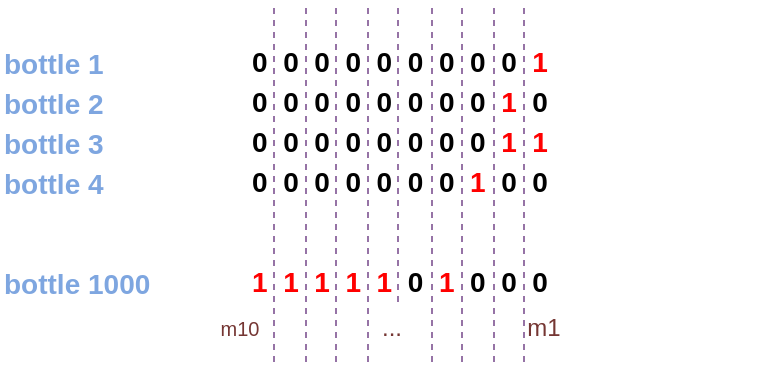 <mxfile version="12.1.3" type="device" pages="1"><diagram id="InfPdMwctA6ZjYt8LEY-" name="Page-1"><mxGraphModel dx="658" dy="456" grid="1" gridSize="10" guides="1" tooltips="1" connect="1" arrows="1" fold="1" page="1" pageScale="1" pageWidth="800" pageHeight="420" math="0" shadow="0"><root><mxCell id="0"/><mxCell id="1" parent="0"/><mxCell id="ivjwCxbnVEn1RozBLBlV-1" value="&lt;b&gt;&lt;font style=&quot;font-size: 14px&quot;&gt;0&amp;nbsp; 0&amp;nbsp; 0&amp;nbsp; 0&amp;nbsp; 0&amp;nbsp; 0&amp;nbsp; 0&amp;nbsp; 0&amp;nbsp; 0&amp;nbsp; &lt;font color=&quot;#ff0000&quot;&gt;1&lt;/font&gt;&lt;/font&gt;&lt;/b&gt;" style="text;html=1;strokeColor=none;fillColor=none;align=center;verticalAlign=middle;whiteSpace=wrap;rounded=0;" vertex="1" parent="1"><mxGeometry x="150" y="70" width="360" height="20" as="geometry"/></mxCell><mxCell id="ivjwCxbnVEn1RozBLBlV-2" value="&lt;font color=&quot;#7ea6e0&quot; size=&quot;1&quot;&gt;&lt;b style=&quot;font-size: 14px&quot;&gt;bottle 1&lt;/b&gt;&lt;/font&gt;" style="text;html=1;resizable=0;points=[];autosize=1;align=left;verticalAlign=top;spacingTop=-4;" vertex="1" parent="1"><mxGeometry x="130" y="70" width="70" height="20" as="geometry"/></mxCell><mxCell id="ivjwCxbnVEn1RozBLBlV-3" value="&lt;b&gt;&lt;font style=&quot;font-size: 14px&quot;&gt;0&amp;nbsp; 0&amp;nbsp; 0&amp;nbsp; 0&amp;nbsp; 0&amp;nbsp; 0&amp;nbsp; 0&amp;nbsp; 0&amp;nbsp; &lt;font color=&quot;#ff0000&quot;&gt;1&lt;/font&gt;&amp;nbsp; 0&lt;/font&gt;&lt;/b&gt;" style="text;html=1;strokeColor=none;fillColor=none;align=center;verticalAlign=middle;whiteSpace=wrap;rounded=0;" vertex="1" parent="1"><mxGeometry x="150" y="90" width="360" height="20" as="geometry"/></mxCell><mxCell id="ivjwCxbnVEn1RozBLBlV-4" value="&lt;font color=&quot;#7ea6e0&quot; size=&quot;1&quot;&gt;&lt;b style=&quot;font-size: 14px&quot;&gt;bottle 2&lt;/b&gt;&lt;/font&gt;" style="text;html=1;resizable=0;points=[];autosize=1;align=left;verticalAlign=top;spacingTop=-4;" vertex="1" parent="1"><mxGeometry x="130" y="90" width="70" height="20" as="geometry"/></mxCell><mxCell id="ivjwCxbnVEn1RozBLBlV-5" value="&lt;b&gt;&lt;font style=&quot;font-size: 14px&quot;&gt;0&amp;nbsp; 0&amp;nbsp; 0&amp;nbsp; 0&amp;nbsp; 0&amp;nbsp; 0&amp;nbsp; 0&amp;nbsp; 0&amp;nbsp; &lt;font color=&quot;#ff0000&quot;&gt;1&amp;nbsp; 1&lt;/font&gt;&lt;/font&gt;&lt;/b&gt;" style="text;html=1;strokeColor=none;fillColor=none;align=center;verticalAlign=middle;whiteSpace=wrap;rounded=0;" vertex="1" parent="1"><mxGeometry x="150" y="110" width="360" height="20" as="geometry"/></mxCell><mxCell id="ivjwCxbnVEn1RozBLBlV-6" value="&lt;font color=&quot;#7ea6e0&quot; size=&quot;1&quot;&gt;&lt;b style=&quot;font-size: 14px&quot;&gt;bottle 3&lt;/b&gt;&lt;/font&gt;" style="text;html=1;resizable=0;points=[];autosize=1;align=left;verticalAlign=top;spacingTop=-4;" vertex="1" parent="1"><mxGeometry x="130" y="110" width="70" height="20" as="geometry"/></mxCell><mxCell id="ivjwCxbnVEn1RozBLBlV-7" value="&lt;b&gt;&lt;font style=&quot;font-size: 14px&quot;&gt;0&amp;nbsp; 0&amp;nbsp; 0&amp;nbsp; 0&amp;nbsp; 0&amp;nbsp; 0&amp;nbsp; 0&amp;nbsp; &lt;font color=&quot;#ff0000&quot;&gt;1&lt;/font&gt;&amp;nbsp; 0&amp;nbsp; 0&lt;/font&gt;&lt;/b&gt;" style="text;html=1;strokeColor=none;fillColor=none;align=center;verticalAlign=middle;whiteSpace=wrap;rounded=0;" vertex="1" parent="1"><mxGeometry x="150" y="130" width="360" height="20" as="geometry"/></mxCell><mxCell id="ivjwCxbnVEn1RozBLBlV-8" value="&lt;font color=&quot;#7ea6e0&quot; size=&quot;1&quot;&gt;&lt;b style=&quot;font-size: 14px&quot;&gt;bottle 4&lt;/b&gt;&lt;/font&gt;" style="text;html=1;resizable=0;points=[];autosize=1;align=left;verticalAlign=top;spacingTop=-4;" vertex="1" parent="1"><mxGeometry x="130" y="130" width="70" height="20" as="geometry"/></mxCell><mxCell id="ivjwCxbnVEn1RozBLBlV-9" value="&lt;b&gt;&lt;font style=&quot;font-size: 14px&quot;&gt;&lt;font color=&quot;#ff0000&quot;&gt;1&amp;nbsp; 1&amp;nbsp; 1&amp;nbsp; 1&amp;nbsp; 1&lt;/font&gt;&amp;nbsp; 0&amp;nbsp; &lt;font color=&quot;#ff0000&quot;&gt;1&lt;/font&gt;&amp;nbsp; 0&amp;nbsp; 0&amp;nbsp; 0&lt;/font&gt;&lt;/b&gt;" style="text;html=1;strokeColor=none;fillColor=none;align=center;verticalAlign=middle;whiteSpace=wrap;rounded=0;" vertex="1" parent="1"><mxGeometry x="150" y="180" width="360" height="20" as="geometry"/></mxCell><mxCell id="ivjwCxbnVEn1RozBLBlV-10" value="&lt;font color=&quot;#7ea6e0&quot; size=&quot;1&quot;&gt;&lt;b style=&quot;font-size: 14px&quot;&gt;bottle 1000&lt;/b&gt;&lt;/font&gt;" style="text;html=1;resizable=0;points=[];autosize=1;align=left;verticalAlign=top;spacingTop=-4;" vertex="1" parent="1"><mxGeometry x="130" y="180" width="90" height="20" as="geometry"/></mxCell><mxCell id="ivjwCxbnVEn1RozBLBlV-11" value="" style="endArrow=none;dashed=1;html=1;fillColor=#e1d5e7;strokeColor=#9673a6;" edge="1" parent="1"><mxGeometry width="50" height="50" relative="1" as="geometry"><mxPoint x="392" y="230" as="sourcePoint"/><mxPoint x="392" y="50" as="targetPoint"/></mxGeometry></mxCell><mxCell id="ivjwCxbnVEn1RozBLBlV-12" value="" style="endArrow=none;dashed=1;html=1;fillColor=#e1d5e7;strokeColor=#9673a6;" edge="1" parent="1"><mxGeometry width="50" height="50" relative="1" as="geometry"><mxPoint x="377" y="230" as="sourcePoint"/><mxPoint x="377" y="50" as="targetPoint"/></mxGeometry></mxCell><mxCell id="ivjwCxbnVEn1RozBLBlV-13" value="" style="endArrow=none;dashed=1;html=1;fillColor=#e1d5e7;strokeColor=#9673a6;" edge="1" parent="1"><mxGeometry width="50" height="50" relative="1" as="geometry"><mxPoint x="361" y="230" as="sourcePoint"/><mxPoint x="361" y="50" as="targetPoint"/></mxGeometry></mxCell><mxCell id="ivjwCxbnVEn1RozBLBlV-14" value="" style="endArrow=none;dashed=1;html=1;fillColor=#e1d5e7;strokeColor=#9673a6;" edge="1" parent="1"><mxGeometry width="50" height="50" relative="1" as="geometry"><mxPoint x="346" y="230" as="sourcePoint"/><mxPoint x="346" y="50" as="targetPoint"/></mxGeometry></mxCell><mxCell id="ivjwCxbnVEn1RozBLBlV-15" value="" style="endArrow=none;dashed=1;html=1;fillColor=#e1d5e7;strokeColor=#9673a6;" edge="1" parent="1"><mxGeometry width="50" height="50" relative="1" as="geometry"><mxPoint x="329" y="200" as="sourcePoint"/><mxPoint x="329" y="50" as="targetPoint"/></mxGeometry></mxCell><mxCell id="ivjwCxbnVEn1RozBLBlV-16" value="" style="endArrow=none;dashed=1;html=1;fillColor=#e1d5e7;strokeColor=#9673a6;" edge="1" parent="1"><mxGeometry width="50" height="50" relative="1" as="geometry"><mxPoint x="314" y="230" as="sourcePoint"/><mxPoint x="314" y="50" as="targetPoint"/></mxGeometry></mxCell><mxCell id="ivjwCxbnVEn1RozBLBlV-17" value="" style="endArrow=none;dashed=1;html=1;fillColor=#e1d5e7;strokeColor=#9673a6;" edge="1" parent="1"><mxGeometry width="50" height="50" relative="1" as="geometry"><mxPoint x="298" y="230" as="sourcePoint"/><mxPoint x="298" y="50" as="targetPoint"/></mxGeometry></mxCell><mxCell id="ivjwCxbnVEn1RozBLBlV-18" value="" style="endArrow=none;dashed=1;html=1;fillColor=#e1d5e7;strokeColor=#9673a6;" edge="1" parent="1"><mxGeometry width="50" height="50" relative="1" as="geometry"><mxPoint x="283" y="230" as="sourcePoint"/><mxPoint x="283" y="50" as="targetPoint"/></mxGeometry></mxCell><mxCell id="ivjwCxbnVEn1RozBLBlV-19" value="" style="endArrow=none;dashed=1;html=1;fillColor=#e1d5e7;strokeColor=#9673a6;" edge="1" parent="1"><mxGeometry width="50" height="50" relative="1" as="geometry"><mxPoint x="267" y="230" as="sourcePoint"/><mxPoint x="267" y="50" as="targetPoint"/></mxGeometry></mxCell><mxCell id="ivjwCxbnVEn1RozBLBlV-20" value="&lt;font color=&quot;#753633&quot;&gt;m1&lt;/font&gt;" style="text;html=1;strokeColor=none;fillColor=none;align=center;verticalAlign=middle;whiteSpace=wrap;rounded=0;" vertex="1" parent="1"><mxGeometry x="382" y="203" width="40" height="20" as="geometry"/></mxCell><mxCell id="ivjwCxbnVEn1RozBLBlV-21" value="&lt;font color=&quot;#753633&quot; style=&quot;font-size: 10px&quot;&gt;m10&lt;/font&gt;" style="text;html=1;strokeColor=none;fillColor=none;align=center;verticalAlign=middle;whiteSpace=wrap;rounded=0;" vertex="1" parent="1"><mxGeometry x="230" y="203" width="40" height="20" as="geometry"/></mxCell><mxCell id="ivjwCxbnVEn1RozBLBlV-24" value="&lt;font color=&quot;#753633&quot;&gt;...&lt;/font&gt;" style="text;html=1;strokeColor=none;fillColor=none;align=center;verticalAlign=middle;whiteSpace=wrap;rounded=0;" vertex="1" parent="1"><mxGeometry x="306" y="203" width="40" height="20" as="geometry"/></mxCell></root></mxGraphModel></diagram></mxfile>
